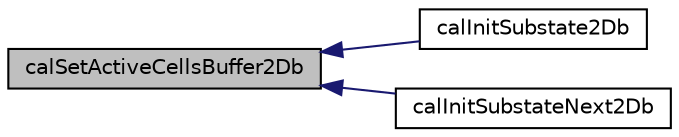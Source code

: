 digraph "calSetActiveCellsBuffer2Db"
{
  edge [fontname="Helvetica",fontsize="10",labelfontname="Helvetica",labelfontsize="10"];
  node [fontname="Helvetica",fontsize="10",shape=record];
  rankdir="LR";
  Node1 [label="calSetActiveCellsBuffer2Db",height=0.2,width=0.4,color="black", fillcolor="grey75", style="filled" fontcolor="black"];
  Node1 -> Node2 [dir="back",color="midnightblue",fontsize="10",style="solid",fontname="Helvetica"];
  Node2 [label="calInitSubstate2Db",height=0.2,width=0.4,color="black", fillcolor="white", style="filled",URL="$cal2_d_8h.html#ad6cd03026cbdfe09da3f64def7d418ef",tooltip="Initializes a byte substate to a constant value; both the current and next matrices are initialized..."];
  Node1 -> Node3 [dir="back",color="midnightblue",fontsize="10",style="solid",fontname="Helvetica"];
  Node3 [label="calInitSubstateNext2Db",height=0.2,width=0.4,color="black", fillcolor="white", style="filled",URL="$cal2_d_8h.html#a2a5c60092e5f7737d75d1abe6fd406ef",tooltip="Initializes a the next buffer of a byte substate to a constant value. "];
}
